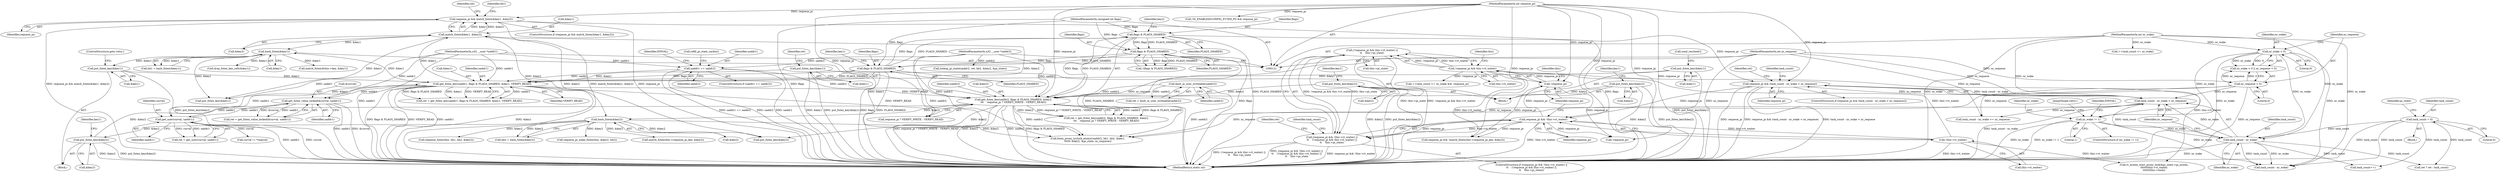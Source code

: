 digraph "0_linux_fbe0e839d1e22d88810f3ee3e2f1479be4c0aa4a@pointer" {
"1000430" [label="(Call,(!requeue_pi && this->rt_waiter) ||\n\t\t    this->pi_state)"];
"1000431" [label="(Call,!requeue_pi && this->rt_waiter)"];
"1000432" [label="(Call,!requeue_pi)"];
"1000424" [label="(Call,requeue_pi && !this->rt_waiter)"];
"1000320" [label="(Call,requeue_pi && (task_count - nr_wake < nr_requeue))"];
"1000236" [label="(Call,requeue_pi && match_futex(&key1, &key2))"];
"1000128" [label="(MethodParameterIn,int requeue_pi)"];
"1000238" [label="(Call,match_futex(&key1, &key2))"];
"1000202" [label="(Call,get_futex_key(uaddr1, flags & FLAGS_SHARED, &key1, VERIFY_READ))"];
"1000181" [label="(Call,uaddr1 == uaddr2)"];
"1000122" [label="(MethodParameterIn,u32 __user *uaddr1)"];
"1000124" [label="(MethodParameterIn,u32 __user *uaddr2)"];
"1000289" [label="(Call,get_user(curval, uaddr1))"];
"1000274" [label="(Call,get_futex_value_locked(&curval, uaddr1))"];
"1000204" [label="(Call,flags & FLAGS_SHARED)"];
"1000297" [label="(Call,flags & FLAGS_SHARED)"];
"1000220" [label="(Call,flags & FLAGS_SHARED)"];
"1000123" [label="(MethodParameterIn,unsigned int flags)"];
"1000376" [label="(Call,put_futex_key(&key1))"];
"1000397" [label="(Call,put_futex_key(&key1))"];
"1000304" [label="(Call,put_futex_key(&key1))"];
"1000251" [label="(Call,hash_futex(&key1))"];
"1000218" [label="(Call,get_futex_key(uaddr2, flags & FLAGS_SHARED, &key2,\n\t\t\t    requeue_pi ? VERIFY_WRITE : VERIFY_READ))"];
"1000381" [label="(Call,fault_in_user_writeable(uaddr2))"];
"1000301" [label="(Call,put_futex_key(&key2))"];
"1000256" [label="(Call,hash_futex(&key2))"];
"1000373" [label="(Call,put_futex_key(&key2))"];
"1000394" [label="(Call,put_futex_key(&key2))"];
"1000322" [label="(Call,task_count - nr_wake < nr_requeue)"];
"1000323" [label="(Call,task_count - nr_wake)"];
"1000143" [label="(Call,task_count = 0)"];
"1000159" [label="(Call,nr_wake < 0)"];
"1000125" [label="(MethodParameterIn,int nr_wake)"];
"1000193" [label="(Call,nr_wake != 1)"];
"1000162" [label="(Call,nr_requeue < 0)"];
"1000126" [label="(MethodParameterIn,int nr_requeue)"];
"1000426" [label="(Call,!this->rt_waiter)"];
"1000423" [label="(Call,(requeue_pi && !this->rt_waiter) ||\n\t\t    (!requeue_pi && this->rt_waiter) ||\n\t\t    this->pi_state)"];
"1000182" [label="(Identifier,uaddr1)"];
"1000326" [label="(Identifier,nr_requeue)"];
"1000128" [label="(MethodParameterIn,int requeue_pi)"];
"1000220" [label="(Call,flags & FLAGS_SHARED)"];
"1000464" [label="(Call,match_futex(this->requeue_pi_key, &key2))"];
"1000186" [label="(Identifier,EINVAL)"];
"1000257" [label="(Call,&key2)"];
"1000422" [label="(ControlStructure,if ((requeue_pi && !this->rt_waiter) ||\n\t\t    (!requeue_pi && this->rt_waiter) ||\n\t\t    this->pi_state))"];
"1000381" [label="(Call,fault_in_user_writeable(uaddr2))"];
"1000373" [label="(Call,put_futex_key(&key2))"];
"1000380" [label="(Identifier,ret)"];
"1000301" [label="(Call,put_futex_key(&key2))"];
"1000277" [label="(Identifier,uaddr1)"];
"1000219" [label="(Identifier,uaddr2)"];
"1000290" [label="(Identifier,curval)"];
"1000548" [label="(Call,drop_futex_key_refs(&key1))"];
"1000124" [label="(MethodParameterIn,u32 __user *uaddr2)"];
"1000461" [label="(Call,requeue_pi && !match_futex(this->requeue_pi_key, &key2))"];
"1000162" [label="(Call,nr_requeue < 0)"];
"1000304" [label="(Call,put_futex_key(&key1))"];
"1000275" [label="(Call,&curval)"];
"1000241" [label="(Call,&key2)"];
"1000426" [label="(Call,!this->rt_waiter)"];
"1000195" [label="(Literal,1)"];
"1000306" [label="(Identifier,key1)"];
"1000447" [label="(Call,++task_count <= nr_wake && !requeue_pi)"];
"1000145" [label="(Literal,0)"];
"1000209" [label="(Identifier,VERIFY_READ)"];
"1000431" [label="(Call,!requeue_pi && this->rt_waiter)"];
"1000395" [label="(Call,&key2)"];
"1000379" [label="(Call,ret = fault_in_user_writeable(uaddr2))"];
"1000236" [label="(Call,requeue_pi && match_futex(&key1, &key2))"];
"1000123" [label="(MethodParameterIn,unsigned int flags)"];
"1000144" [label="(Identifier,task_count)"];
"1000325" [label="(Identifier,nr_wake)"];
"1000126" [label="(MethodParameterIn,int nr_requeue)"];
"1000287" [label="(Call,ret = get_user(curval, uaddr1))"];
"1000321" [label="(Identifier,requeue_pi)"];
"1000319" [label="(ControlStructure,if (requeue_pi && (task_count - nr_wake < nr_requeue)))"];
"1000297" [label="(Call,flags & FLAGS_SHARED)"];
"1000256" [label="(Call,hash_futex(&key2))"];
"1000291" [label="(Identifier,uaddr1)"];
"1000398" [label="(Call,&key1)"];
"1000252" [label="(Call,&key1)"];
"1000143" [label="(Call,task_count = 0)"];
"1000206" [label="(Identifier,FLAGS_SHARED)"];
"1000205" [label="(Identifier,flags)"];
"1000414" [label="(Call,match_futex(&this->key, &key1))"];
"1000323" [label="(Call,task_count - nr_wake)"];
"1000251" [label="(Call,hash_futex(&key1))"];
"1000432" [label="(Call,!requeue_pi)"];
"1000161" [label="(Literal,0)"];
"1000406" [label="(Call,task_count - nr_wake >= nr_requeue)"];
"1000164" [label="(Literal,0)"];
"1000309" [label="(Call,curval != *cmpval)"];
"1000216" [label="(Call,ret = get_futex_key(uaddr2, flags & FLAGS_SHARED, &key2,\n\t\t\t    requeue_pi ? VERIFY_WRITE : VERIFY_READ))"];
"1000169" [label="(Call,!IS_ENABLED(CONFIG_FUTEX_PI) && requeue_pi)"];
"1000160" [label="(Identifier,nr_wake)"];
"1000200" [label="(Call,ret = get_futex_key(uaddr1, flags & FLAGS_SHARED, &key1, VERIFY_READ))"];
"1000488" [label="(Call,rt_mutex_start_proxy_lock(&pi_state->pi_mutex,\n\t\t\t\t\t\t\tthis->rt_waiter,\n\t\t\t\t\t\t\tthis->task))"];
"1000452" [label="(Call,!requeue_pi)"];
"1000245" [label="(Identifier,ret)"];
"1000433" [label="(Identifier,requeue_pi)"];
"1000423" [label="(Call,(requeue_pi && !this->rt_waiter) ||\n\t\t    (!requeue_pi && this->rt_waiter) ||\n\t\t    this->pi_state)"];
"1000407" [label="(Call,task_count - nr_wake)"];
"1000149" [label="(Identifier,pi_state)"];
"1000400" [label="(Call,cond_resched())"];
"1000272" [label="(Call,ret = get_futex_value_locked(&curval, uaddr1))"];
"1000438" [label="(Identifier,this)"];
"1000192" [label="(ControlStructure,if (nr_wake != 1))"];
"1000378" [label="(Identifier,key1)"];
"1000425" [label="(Identifier,requeue_pi)"];
"1000296" [label="(Call,!(flags & FLAGS_SHARED))"];
"1000250" [label="(Identifier,hb1)"];
"1000437" [label="(Call,this->pi_state)"];
"1000330" [label="(Call,futex_proxy_trylock_atomic(uaddr2, hb1, hb2, &key1,\n\t\t\t\t\t\t &key2, &pi_state, nr_requeue))"];
"1000224" [label="(Identifier,key2)"];
"1000427" [label="(Call,this->rt_waiter)"];
"1000122" [label="(MethodParameterIn,u32 __user *uaddr1)"];
"1000281" [label="(Block,)"];
"1000222" [label="(Identifier,FLAGS_SHARED)"];
"1000249" [label="(Call,hb1 = hash_futex(&key1))"];
"1000448" [label="(Call,++task_count <= nr_wake)"];
"1000204" [label="(Call,flags & FLAGS_SHARED)"];
"1000305" [label="(Call,&key1)"];
"1000289" [label="(Call,get_user(curval, uaddr1))"];
"1000354" [label="(Call,lookup_pi_state(uaddr2, ret, hb2, &key2, &pi_state))"];
"1000320" [label="(Call,requeue_pi && (task_count - nr_wake < nr_requeue))"];
"1000376" [label="(Call,put_futex_key(&key1))"];
"1000183" [label="(Identifier,uaddr2)"];
"1000299" [label="(Identifier,FLAGS_SHARED)"];
"1000329" [label="(Identifier,ret)"];
"1000408" [label="(Identifier,task_count)"];
"1000274" [label="(Call,get_futex_value_locked(&curval, uaddr1))"];
"1000524" [label="(Call,requeue_futex(this, hb1, hb2, &key2))"];
"1000394" [label="(Call,put_futex_key(&key2))"];
"1000158" [label="(Call,nr_wake < 0 || nr_requeue < 0)"];
"1000208" [label="(Identifier,key1)"];
"1000324" [label="(Identifier,task_count)"];
"1000364" [label="(Block,)"];
"1000254" [label="(Call,hb2 = hash_futex(&key2))"];
"1000188" [label="(Call,refill_pi_state_cache())"];
"1000307" [label="(ControlStructure,goto retry;)"];
"1000382" [label="(Identifier,uaddr2)"];
"1000198" [label="(Identifier,EINVAL)"];
"1000374" [label="(Call,&key2)"];
"1000221" [label="(Identifier,flags)"];
"1000552" [label="(Call,put_futex_key(&key2))"];
"1000424" [label="(Call,requeue_pi && !this->rt_waiter)"];
"1000223" [label="(Call,&key2)"];
"1000194" [label="(Identifier,nr_wake)"];
"1000180" [label="(ControlStructure,if (uaddr1 == uaddr2))"];
"1000225" [label="(Call,requeue_pi ? VERIFY_WRITE : VERIFY_READ)"];
"1000565" [label="(MethodReturn,static int)"];
"1000504" [label="(Call,requeue_pi_wake_futex(this, &key2, hb2))"];
"1000203" [label="(Identifier,uaddr1)"];
"1000298" [label="(Identifier,flags)"];
"1000561" [label="(Call,ret ? ret : task_count)"];
"1000237" [label="(Identifier,requeue_pi)"];
"1000129" [label="(Block,)"];
"1000556" [label="(Call,put_futex_key(&key1))"];
"1000207" [label="(Call,&key1)"];
"1000159" [label="(Call,nr_wake < 0)"];
"1000125" [label="(MethodParameterIn,int nr_wake)"];
"1000377" [label="(Call,&key1)"];
"1000322" [label="(Call,task_count - nr_wake < nr_requeue)"];
"1000235" [label="(ControlStructure,if (requeue_pi && match_futex(&key1, &key2)))"];
"1000397" [label="(Call,put_futex_key(&key1))"];
"1000163" [label="(Identifier,nr_requeue)"];
"1000202" [label="(Call,get_futex_key(uaddr1, flags & FLAGS_SHARED, &key1, VERIFY_READ))"];
"1000350" [label="(Call,task_count++)"];
"1000238" [label="(Call,match_futex(&key1, &key2))"];
"1000434" [label="(Call,this->rt_waiter)"];
"1000399" [label="(Identifier,key1)"];
"1000450" [label="(Identifier,task_count)"];
"1000430" [label="(Call,(!requeue_pi && this->rt_waiter) ||\n\t\t    this->pi_state)"];
"1000218" [label="(Call,get_futex_key(uaddr2, flags & FLAGS_SHARED, &key2,\n\t\t\t    requeue_pi ? VERIFY_WRITE : VERIFY_READ))"];
"1000442" [label="(Identifier,ret)"];
"1000199" [label="(JumpTarget,retry:)"];
"1000193" [label="(Call,nr_wake != 1)"];
"1000435" [label="(Identifier,this)"];
"1000302" [label="(Call,&key2)"];
"1000239" [label="(Call,&key1)"];
"1000181" [label="(Call,uaddr1 == uaddr2)"];
"1000430" -> "1000423"  [label="AST: "];
"1000430" -> "1000431"  [label="CFG: "];
"1000430" -> "1000437"  [label="CFG: "];
"1000431" -> "1000430"  [label="AST: "];
"1000437" -> "1000430"  [label="AST: "];
"1000423" -> "1000430"  [label="CFG: "];
"1000430" -> "1000565"  [label="DDG: this->pi_state"];
"1000430" -> "1000565"  [label="DDG: !requeue_pi && this->rt_waiter"];
"1000430" -> "1000423"  [label="DDG: !requeue_pi && this->rt_waiter"];
"1000430" -> "1000423"  [label="DDG: this->pi_state"];
"1000431" -> "1000430"  [label="DDG: !requeue_pi"];
"1000431" -> "1000430"  [label="DDG: this->rt_waiter"];
"1000431" -> "1000432"  [label="CFG: "];
"1000431" -> "1000434"  [label="CFG: "];
"1000432" -> "1000431"  [label="AST: "];
"1000434" -> "1000431"  [label="AST: "];
"1000438" -> "1000431"  [label="CFG: "];
"1000431" -> "1000565"  [label="DDG: this->rt_waiter"];
"1000432" -> "1000431"  [label="DDG: requeue_pi"];
"1000426" -> "1000431"  [label="DDG: this->rt_waiter"];
"1000431" -> "1000447"  [label="DDG: !requeue_pi"];
"1000431" -> "1000488"  [label="DDG: this->rt_waiter"];
"1000432" -> "1000433"  [label="CFG: "];
"1000433" -> "1000432"  [label="AST: "];
"1000435" -> "1000432"  [label="CFG: "];
"1000424" -> "1000432"  [label="DDG: requeue_pi"];
"1000128" -> "1000432"  [label="DDG: requeue_pi"];
"1000432" -> "1000452"  [label="DDG: requeue_pi"];
"1000432" -> "1000461"  [label="DDG: requeue_pi"];
"1000424" -> "1000423"  [label="AST: "];
"1000424" -> "1000425"  [label="CFG: "];
"1000424" -> "1000426"  [label="CFG: "];
"1000425" -> "1000424"  [label="AST: "];
"1000426" -> "1000424"  [label="AST: "];
"1000433" -> "1000424"  [label="CFG: "];
"1000423" -> "1000424"  [label="CFG: "];
"1000424" -> "1000565"  [label="DDG: !this->rt_waiter"];
"1000424" -> "1000423"  [label="DDG: requeue_pi"];
"1000424" -> "1000423"  [label="DDG: !this->rt_waiter"];
"1000320" -> "1000424"  [label="DDG: requeue_pi"];
"1000128" -> "1000424"  [label="DDG: requeue_pi"];
"1000426" -> "1000424"  [label="DDG: this->rt_waiter"];
"1000424" -> "1000452"  [label="DDG: requeue_pi"];
"1000424" -> "1000461"  [label="DDG: requeue_pi"];
"1000320" -> "1000319"  [label="AST: "];
"1000320" -> "1000321"  [label="CFG: "];
"1000320" -> "1000322"  [label="CFG: "];
"1000321" -> "1000320"  [label="AST: "];
"1000322" -> "1000320"  [label="AST: "];
"1000329" -> "1000320"  [label="CFG: "];
"1000408" -> "1000320"  [label="CFG: "];
"1000320" -> "1000565"  [label="DDG: task_count - nr_wake < nr_requeue"];
"1000320" -> "1000565"  [label="DDG: requeue_pi"];
"1000320" -> "1000565"  [label="DDG: requeue_pi && (task_count - nr_wake < nr_requeue)"];
"1000236" -> "1000320"  [label="DDG: requeue_pi"];
"1000128" -> "1000320"  [label="DDG: requeue_pi"];
"1000322" -> "1000320"  [label="DDG: task_count - nr_wake"];
"1000322" -> "1000320"  [label="DDG: nr_requeue"];
"1000236" -> "1000235"  [label="AST: "];
"1000236" -> "1000237"  [label="CFG: "];
"1000236" -> "1000238"  [label="CFG: "];
"1000237" -> "1000236"  [label="AST: "];
"1000238" -> "1000236"  [label="AST: "];
"1000245" -> "1000236"  [label="CFG: "];
"1000250" -> "1000236"  [label="CFG: "];
"1000236" -> "1000565"  [label="DDG: requeue_pi"];
"1000236" -> "1000565"  [label="DDG: requeue_pi && match_futex(&key1, &key2)"];
"1000236" -> "1000565"  [label="DDG: match_futex(&key1, &key2)"];
"1000128" -> "1000236"  [label="DDG: requeue_pi"];
"1000238" -> "1000236"  [label="DDG: &key1"];
"1000238" -> "1000236"  [label="DDG: &key2"];
"1000128" -> "1000121"  [label="AST: "];
"1000128" -> "1000565"  [label="DDG: requeue_pi"];
"1000128" -> "1000169"  [label="DDG: requeue_pi"];
"1000128" -> "1000218"  [label="DDG: requeue_pi"];
"1000128" -> "1000225"  [label="DDG: requeue_pi"];
"1000128" -> "1000452"  [label="DDG: requeue_pi"];
"1000128" -> "1000461"  [label="DDG: requeue_pi"];
"1000238" -> "1000241"  [label="CFG: "];
"1000239" -> "1000238"  [label="AST: "];
"1000241" -> "1000238"  [label="AST: "];
"1000202" -> "1000238"  [label="DDG: &key1"];
"1000218" -> "1000238"  [label="DDG: &key2"];
"1000238" -> "1000251"  [label="DDG: &key1"];
"1000238" -> "1000256"  [label="DDG: &key2"];
"1000238" -> "1000552"  [label="DDG: &key2"];
"1000238" -> "1000556"  [label="DDG: &key1"];
"1000202" -> "1000200"  [label="AST: "];
"1000202" -> "1000209"  [label="CFG: "];
"1000203" -> "1000202"  [label="AST: "];
"1000204" -> "1000202"  [label="AST: "];
"1000207" -> "1000202"  [label="AST: "];
"1000209" -> "1000202"  [label="AST: "];
"1000200" -> "1000202"  [label="CFG: "];
"1000202" -> "1000565"  [label="DDG: VERIFY_READ"];
"1000202" -> "1000565"  [label="DDG: uaddr1"];
"1000202" -> "1000565"  [label="DDG: &key1"];
"1000202" -> "1000565"  [label="DDG: flags & FLAGS_SHARED"];
"1000202" -> "1000200"  [label="DDG: uaddr1"];
"1000202" -> "1000200"  [label="DDG: flags & FLAGS_SHARED"];
"1000202" -> "1000200"  [label="DDG: &key1"];
"1000202" -> "1000200"  [label="DDG: VERIFY_READ"];
"1000181" -> "1000202"  [label="DDG: uaddr1"];
"1000289" -> "1000202"  [label="DDG: uaddr1"];
"1000122" -> "1000202"  [label="DDG: uaddr1"];
"1000204" -> "1000202"  [label="DDG: flags"];
"1000204" -> "1000202"  [label="DDG: FLAGS_SHARED"];
"1000376" -> "1000202"  [label="DDG: &key1"];
"1000397" -> "1000202"  [label="DDG: &key1"];
"1000304" -> "1000202"  [label="DDG: &key1"];
"1000202" -> "1000218"  [label="DDG: VERIFY_READ"];
"1000202" -> "1000225"  [label="DDG: VERIFY_READ"];
"1000202" -> "1000251"  [label="DDG: &key1"];
"1000202" -> "1000274"  [label="DDG: uaddr1"];
"1000202" -> "1000556"  [label="DDG: &key1"];
"1000181" -> "1000180"  [label="AST: "];
"1000181" -> "1000183"  [label="CFG: "];
"1000182" -> "1000181"  [label="AST: "];
"1000183" -> "1000181"  [label="AST: "];
"1000186" -> "1000181"  [label="CFG: "];
"1000188" -> "1000181"  [label="CFG: "];
"1000181" -> "1000565"  [label="DDG: uaddr1"];
"1000181" -> "1000565"  [label="DDG: uaddr1 == uaddr2"];
"1000181" -> "1000565"  [label="DDG: uaddr2"];
"1000122" -> "1000181"  [label="DDG: uaddr1"];
"1000124" -> "1000181"  [label="DDG: uaddr2"];
"1000181" -> "1000218"  [label="DDG: uaddr2"];
"1000122" -> "1000121"  [label="AST: "];
"1000122" -> "1000565"  [label="DDG: uaddr1"];
"1000122" -> "1000274"  [label="DDG: uaddr1"];
"1000122" -> "1000289"  [label="DDG: uaddr1"];
"1000124" -> "1000121"  [label="AST: "];
"1000124" -> "1000565"  [label="DDG: uaddr2"];
"1000124" -> "1000218"  [label="DDG: uaddr2"];
"1000124" -> "1000330"  [label="DDG: uaddr2"];
"1000124" -> "1000354"  [label="DDG: uaddr2"];
"1000289" -> "1000287"  [label="AST: "];
"1000289" -> "1000291"  [label="CFG: "];
"1000290" -> "1000289"  [label="AST: "];
"1000291" -> "1000289"  [label="AST: "];
"1000287" -> "1000289"  [label="CFG: "];
"1000289" -> "1000565"  [label="DDG: uaddr1"];
"1000289" -> "1000565"  [label="DDG: curval"];
"1000289" -> "1000274"  [label="DDG: uaddr1"];
"1000289" -> "1000287"  [label="DDG: curval"];
"1000289" -> "1000287"  [label="DDG: uaddr1"];
"1000274" -> "1000289"  [label="DDG: uaddr1"];
"1000289" -> "1000309"  [label="DDG: curval"];
"1000274" -> "1000272"  [label="AST: "];
"1000274" -> "1000277"  [label="CFG: "];
"1000275" -> "1000274"  [label="AST: "];
"1000277" -> "1000274"  [label="AST: "];
"1000272" -> "1000274"  [label="CFG: "];
"1000274" -> "1000565"  [label="DDG: &curval"];
"1000274" -> "1000565"  [label="DDG: uaddr1"];
"1000274" -> "1000272"  [label="DDG: &curval"];
"1000274" -> "1000272"  [label="DDG: uaddr1"];
"1000204" -> "1000206"  [label="CFG: "];
"1000205" -> "1000204"  [label="AST: "];
"1000206" -> "1000204"  [label="AST: "];
"1000208" -> "1000204"  [label="CFG: "];
"1000204" -> "1000565"  [label="DDG: FLAGS_SHARED"];
"1000204" -> "1000565"  [label="DDG: flags"];
"1000297" -> "1000204"  [label="DDG: flags"];
"1000297" -> "1000204"  [label="DDG: FLAGS_SHARED"];
"1000123" -> "1000204"  [label="DDG: flags"];
"1000204" -> "1000220"  [label="DDG: flags"];
"1000204" -> "1000220"  [label="DDG: FLAGS_SHARED"];
"1000297" -> "1000296"  [label="AST: "];
"1000297" -> "1000299"  [label="CFG: "];
"1000298" -> "1000297"  [label="AST: "];
"1000299" -> "1000297"  [label="AST: "];
"1000296" -> "1000297"  [label="CFG: "];
"1000297" -> "1000565"  [label="DDG: flags"];
"1000297" -> "1000565"  [label="DDG: FLAGS_SHARED"];
"1000297" -> "1000296"  [label="DDG: flags"];
"1000297" -> "1000296"  [label="DDG: FLAGS_SHARED"];
"1000220" -> "1000297"  [label="DDG: flags"];
"1000220" -> "1000297"  [label="DDG: FLAGS_SHARED"];
"1000123" -> "1000297"  [label="DDG: flags"];
"1000220" -> "1000218"  [label="AST: "];
"1000220" -> "1000222"  [label="CFG: "];
"1000221" -> "1000220"  [label="AST: "];
"1000222" -> "1000220"  [label="AST: "];
"1000224" -> "1000220"  [label="CFG: "];
"1000220" -> "1000565"  [label="DDG: flags"];
"1000220" -> "1000565"  [label="DDG: FLAGS_SHARED"];
"1000220" -> "1000218"  [label="DDG: flags"];
"1000220" -> "1000218"  [label="DDG: FLAGS_SHARED"];
"1000123" -> "1000220"  [label="DDG: flags"];
"1000123" -> "1000121"  [label="AST: "];
"1000123" -> "1000565"  [label="DDG: flags"];
"1000376" -> "1000364"  [label="AST: "];
"1000376" -> "1000377"  [label="CFG: "];
"1000377" -> "1000376"  [label="AST: "];
"1000380" -> "1000376"  [label="CFG: "];
"1000376" -> "1000565"  [label="DDG: put_futex_key(&key1)"];
"1000376" -> "1000565"  [label="DDG: &key1"];
"1000397" -> "1000364"  [label="AST: "];
"1000397" -> "1000398"  [label="CFG: "];
"1000398" -> "1000397"  [label="AST: "];
"1000400" -> "1000397"  [label="CFG: "];
"1000397" -> "1000565"  [label="DDG: put_futex_key(&key1)"];
"1000304" -> "1000281"  [label="AST: "];
"1000304" -> "1000305"  [label="CFG: "];
"1000305" -> "1000304"  [label="AST: "];
"1000307" -> "1000304"  [label="CFG: "];
"1000304" -> "1000565"  [label="DDG: put_futex_key(&key1)"];
"1000251" -> "1000304"  [label="DDG: &key1"];
"1000251" -> "1000249"  [label="AST: "];
"1000251" -> "1000252"  [label="CFG: "];
"1000252" -> "1000251"  [label="AST: "];
"1000249" -> "1000251"  [label="CFG: "];
"1000251" -> "1000249"  [label="DDG: &key1"];
"1000251" -> "1000330"  [label="DDG: &key1"];
"1000251" -> "1000414"  [label="DDG: &key1"];
"1000251" -> "1000548"  [label="DDG: &key1"];
"1000251" -> "1000556"  [label="DDG: &key1"];
"1000218" -> "1000216"  [label="AST: "];
"1000218" -> "1000225"  [label="CFG: "];
"1000219" -> "1000218"  [label="AST: "];
"1000223" -> "1000218"  [label="AST: "];
"1000225" -> "1000218"  [label="AST: "];
"1000216" -> "1000218"  [label="CFG: "];
"1000218" -> "1000565"  [label="DDG: requeue_pi ? VERIFY_WRITE : VERIFY_READ"];
"1000218" -> "1000565"  [label="DDG: &key2"];
"1000218" -> "1000565"  [label="DDG: uaddr2"];
"1000218" -> "1000565"  [label="DDG: flags & FLAGS_SHARED"];
"1000218" -> "1000216"  [label="DDG: uaddr2"];
"1000218" -> "1000216"  [label="DDG: flags & FLAGS_SHARED"];
"1000218" -> "1000216"  [label="DDG: &key2"];
"1000218" -> "1000216"  [label="DDG: requeue_pi ? VERIFY_WRITE : VERIFY_READ"];
"1000381" -> "1000218"  [label="DDG: uaddr2"];
"1000301" -> "1000218"  [label="DDG: &key2"];
"1000373" -> "1000218"  [label="DDG: &key2"];
"1000394" -> "1000218"  [label="DDG: &key2"];
"1000218" -> "1000256"  [label="DDG: &key2"];
"1000218" -> "1000330"  [label="DDG: uaddr2"];
"1000218" -> "1000552"  [label="DDG: &key2"];
"1000381" -> "1000379"  [label="AST: "];
"1000381" -> "1000382"  [label="CFG: "];
"1000382" -> "1000381"  [label="AST: "];
"1000379" -> "1000381"  [label="CFG: "];
"1000381" -> "1000565"  [label="DDG: uaddr2"];
"1000381" -> "1000379"  [label="DDG: uaddr2"];
"1000301" -> "1000281"  [label="AST: "];
"1000301" -> "1000302"  [label="CFG: "];
"1000302" -> "1000301"  [label="AST: "];
"1000306" -> "1000301"  [label="CFG: "];
"1000301" -> "1000565"  [label="DDG: put_futex_key(&key2)"];
"1000301" -> "1000565"  [label="DDG: &key2"];
"1000256" -> "1000301"  [label="DDG: &key2"];
"1000256" -> "1000254"  [label="AST: "];
"1000256" -> "1000257"  [label="CFG: "];
"1000257" -> "1000256"  [label="AST: "];
"1000254" -> "1000256"  [label="CFG: "];
"1000256" -> "1000254"  [label="DDG: &key2"];
"1000256" -> "1000330"  [label="DDG: &key2"];
"1000256" -> "1000464"  [label="DDG: &key2"];
"1000256" -> "1000504"  [label="DDG: &key2"];
"1000256" -> "1000524"  [label="DDG: &key2"];
"1000256" -> "1000552"  [label="DDG: &key2"];
"1000373" -> "1000364"  [label="AST: "];
"1000373" -> "1000374"  [label="CFG: "];
"1000374" -> "1000373"  [label="AST: "];
"1000378" -> "1000373"  [label="CFG: "];
"1000373" -> "1000565"  [label="DDG: put_futex_key(&key2)"];
"1000373" -> "1000565"  [label="DDG: &key2"];
"1000394" -> "1000364"  [label="AST: "];
"1000394" -> "1000395"  [label="CFG: "];
"1000395" -> "1000394"  [label="AST: "];
"1000399" -> "1000394"  [label="CFG: "];
"1000394" -> "1000565"  [label="DDG: put_futex_key(&key2)"];
"1000394" -> "1000565"  [label="DDG: &key2"];
"1000322" -> "1000326"  [label="CFG: "];
"1000323" -> "1000322"  [label="AST: "];
"1000326" -> "1000322"  [label="AST: "];
"1000322" -> "1000565"  [label="DDG: task_count - nr_wake"];
"1000323" -> "1000322"  [label="DDG: task_count"];
"1000323" -> "1000322"  [label="DDG: nr_wake"];
"1000162" -> "1000322"  [label="DDG: nr_requeue"];
"1000126" -> "1000322"  [label="DDG: nr_requeue"];
"1000322" -> "1000330"  [label="DDG: nr_requeue"];
"1000322" -> "1000406"  [label="DDG: nr_requeue"];
"1000323" -> "1000325"  [label="CFG: "];
"1000324" -> "1000323"  [label="AST: "];
"1000325" -> "1000323"  [label="AST: "];
"1000326" -> "1000323"  [label="CFG: "];
"1000323" -> "1000565"  [label="DDG: nr_wake"];
"1000143" -> "1000323"  [label="DDG: task_count"];
"1000159" -> "1000323"  [label="DDG: nr_wake"];
"1000193" -> "1000323"  [label="DDG: nr_wake"];
"1000125" -> "1000323"  [label="DDG: nr_wake"];
"1000323" -> "1000350"  [label="DDG: task_count"];
"1000323" -> "1000407"  [label="DDG: task_count"];
"1000323" -> "1000407"  [label="DDG: nr_wake"];
"1000323" -> "1000561"  [label="DDG: task_count"];
"1000143" -> "1000129"  [label="AST: "];
"1000143" -> "1000145"  [label="CFG: "];
"1000144" -> "1000143"  [label="AST: "];
"1000145" -> "1000143"  [label="AST: "];
"1000149" -> "1000143"  [label="CFG: "];
"1000143" -> "1000565"  [label="DDG: task_count"];
"1000143" -> "1000350"  [label="DDG: task_count"];
"1000143" -> "1000407"  [label="DDG: task_count"];
"1000143" -> "1000561"  [label="DDG: task_count"];
"1000159" -> "1000158"  [label="AST: "];
"1000159" -> "1000161"  [label="CFG: "];
"1000160" -> "1000159"  [label="AST: "];
"1000161" -> "1000159"  [label="AST: "];
"1000163" -> "1000159"  [label="CFG: "];
"1000158" -> "1000159"  [label="CFG: "];
"1000159" -> "1000565"  [label="DDG: nr_wake"];
"1000159" -> "1000158"  [label="DDG: nr_wake"];
"1000159" -> "1000158"  [label="DDG: 0"];
"1000125" -> "1000159"  [label="DDG: nr_wake"];
"1000159" -> "1000193"  [label="DDG: nr_wake"];
"1000159" -> "1000407"  [label="DDG: nr_wake"];
"1000125" -> "1000121"  [label="AST: "];
"1000125" -> "1000565"  [label="DDG: nr_wake"];
"1000125" -> "1000193"  [label="DDG: nr_wake"];
"1000125" -> "1000407"  [label="DDG: nr_wake"];
"1000125" -> "1000448"  [label="DDG: nr_wake"];
"1000193" -> "1000192"  [label="AST: "];
"1000193" -> "1000195"  [label="CFG: "];
"1000194" -> "1000193"  [label="AST: "];
"1000195" -> "1000193"  [label="AST: "];
"1000198" -> "1000193"  [label="CFG: "];
"1000199" -> "1000193"  [label="CFG: "];
"1000193" -> "1000565"  [label="DDG: nr_wake"];
"1000193" -> "1000565"  [label="DDG: nr_wake != 1"];
"1000193" -> "1000407"  [label="DDG: nr_wake"];
"1000162" -> "1000158"  [label="AST: "];
"1000162" -> "1000164"  [label="CFG: "];
"1000163" -> "1000162"  [label="AST: "];
"1000164" -> "1000162"  [label="AST: "];
"1000158" -> "1000162"  [label="CFG: "];
"1000162" -> "1000565"  [label="DDG: nr_requeue"];
"1000162" -> "1000158"  [label="DDG: nr_requeue"];
"1000162" -> "1000158"  [label="DDG: 0"];
"1000126" -> "1000162"  [label="DDG: nr_requeue"];
"1000162" -> "1000330"  [label="DDG: nr_requeue"];
"1000162" -> "1000406"  [label="DDG: nr_requeue"];
"1000126" -> "1000121"  [label="AST: "];
"1000126" -> "1000565"  [label="DDG: nr_requeue"];
"1000126" -> "1000330"  [label="DDG: nr_requeue"];
"1000126" -> "1000406"  [label="DDG: nr_requeue"];
"1000426" -> "1000427"  [label="CFG: "];
"1000427" -> "1000426"  [label="AST: "];
"1000426" -> "1000565"  [label="DDG: this->rt_waiter"];
"1000426" -> "1000488"  [label="DDG: this->rt_waiter"];
"1000423" -> "1000422"  [label="AST: "];
"1000442" -> "1000423"  [label="CFG: "];
"1000450" -> "1000423"  [label="CFG: "];
"1000423" -> "1000565"  [label="DDG: (requeue_pi && !this->rt_waiter) ||\n\t\t    (!requeue_pi && this->rt_waiter) ||\n\t\t    this->pi_state"];
"1000423" -> "1000565"  [label="DDG: requeue_pi && !this->rt_waiter"];
"1000423" -> "1000565"  [label="DDG: (!requeue_pi && this->rt_waiter) ||\n\t\t    this->pi_state"];
}
